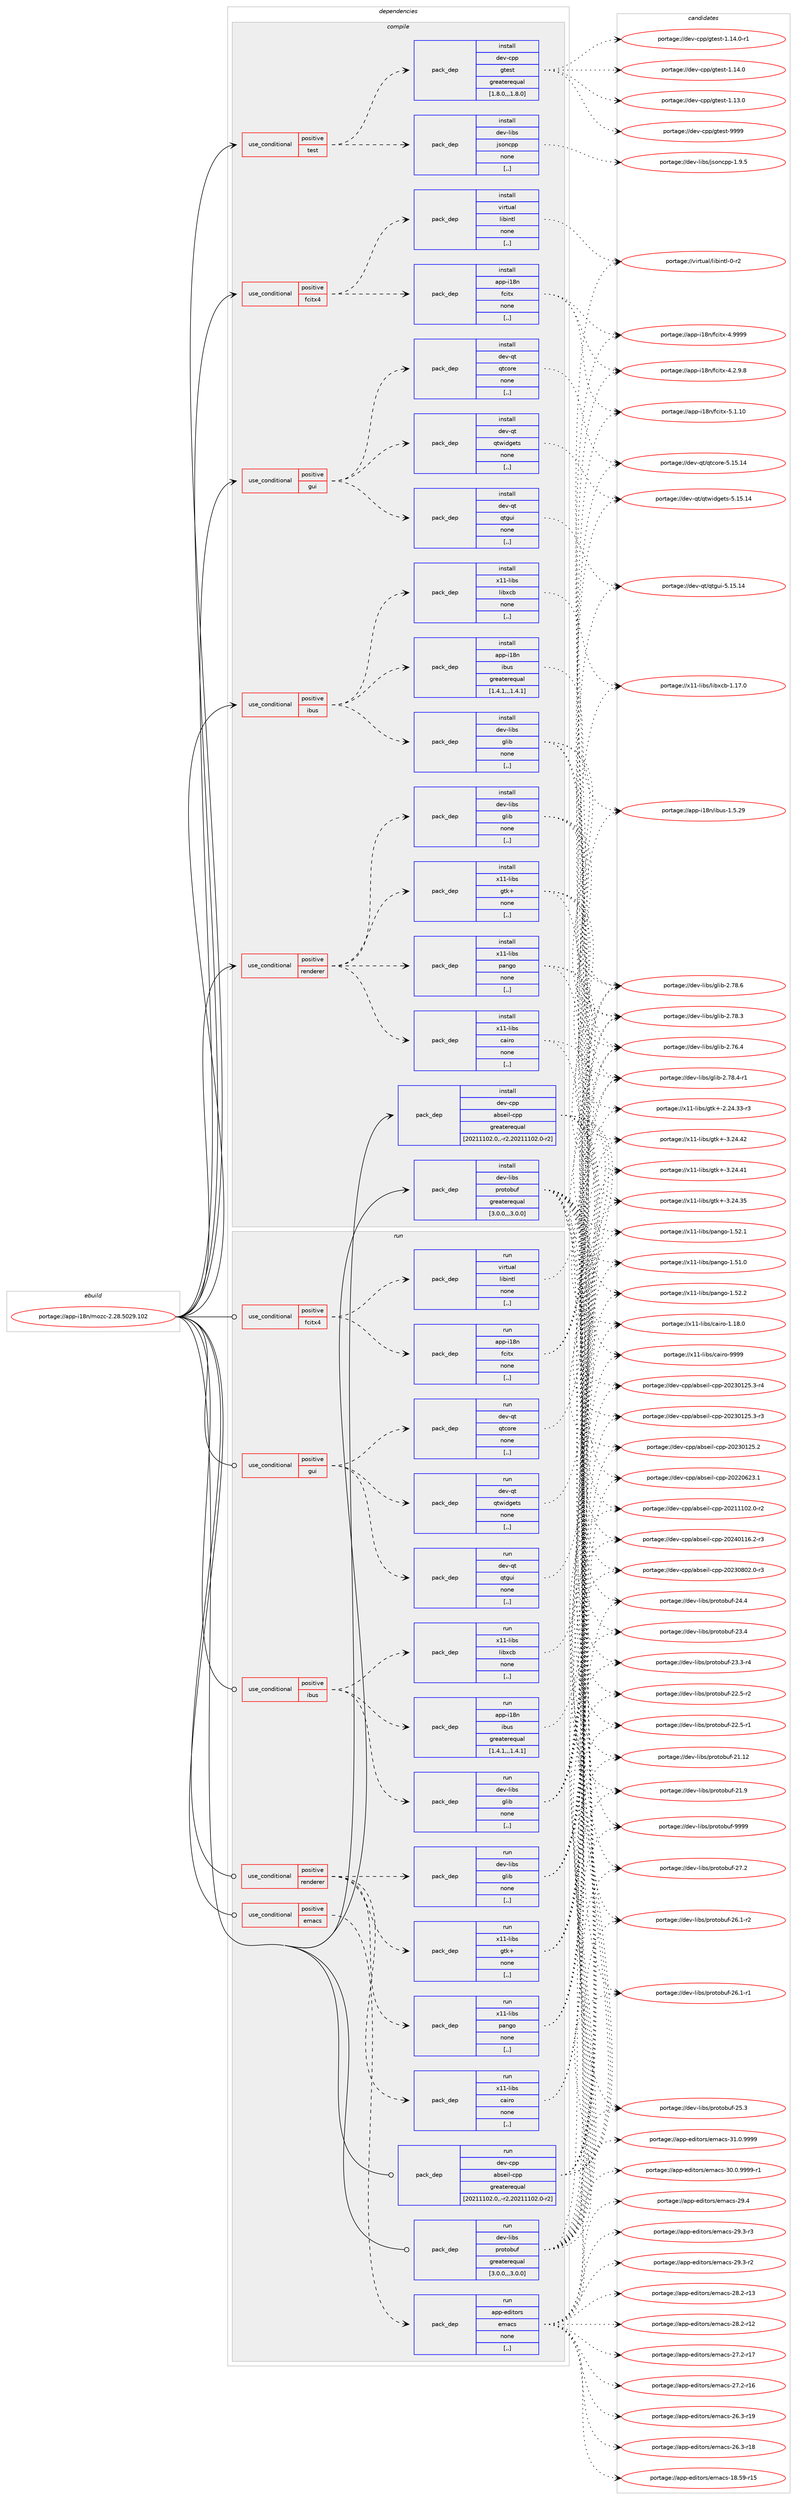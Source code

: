 digraph prolog {

# *************
# Graph options
# *************

newrank=true;
concentrate=true;
compound=true;
graph [rankdir=LR,fontname=Helvetica,fontsize=10,ranksep=1.5];#, ranksep=2.5, nodesep=0.2];
edge  [arrowhead=vee];
node  [fontname=Helvetica,fontsize=10];

# **********
# The ebuild
# **********

subgraph cluster_leftcol {
color=gray;
label=<<i>ebuild</i>>;
id [label="portage://app-i18n/mozc-2.28.5029.102", color=red, width=4, href="../app-i18n/mozc-2.28.5029.102.svg"];
}

# ****************
# The dependencies
# ****************

subgraph cluster_midcol {
color=gray;
label=<<i>dependencies</i>>;
subgraph cluster_compile {
fillcolor="#eeeeee";
style=filled;
label=<<i>compile</i>>;
subgraph cond11230 {
dependency38472 [label=<<TABLE BORDER="0" CELLBORDER="1" CELLSPACING="0" CELLPADDING="4"><TR><TD ROWSPAN="3" CELLPADDING="10">use_conditional</TD></TR><TR><TD>positive</TD></TR><TR><TD>fcitx4</TD></TR></TABLE>>, shape=none, color=red];
subgraph pack26870 {
dependency38473 [label=<<TABLE BORDER="0" CELLBORDER="1" CELLSPACING="0" CELLPADDING="4" WIDTH="220"><TR><TD ROWSPAN="6" CELLPADDING="30">pack_dep</TD></TR><TR><TD WIDTH="110">install</TD></TR><TR><TD>app-i18n</TD></TR><TR><TD>fcitx</TD></TR><TR><TD>none</TD></TR><TR><TD>[,,]</TD></TR></TABLE>>, shape=none, color=blue];
}
dependency38472:e -> dependency38473:w [weight=20,style="dashed",arrowhead="vee"];
subgraph pack26871 {
dependency38474 [label=<<TABLE BORDER="0" CELLBORDER="1" CELLSPACING="0" CELLPADDING="4" WIDTH="220"><TR><TD ROWSPAN="6" CELLPADDING="30">pack_dep</TD></TR><TR><TD WIDTH="110">install</TD></TR><TR><TD>virtual</TD></TR><TR><TD>libintl</TD></TR><TR><TD>none</TD></TR><TR><TD>[,,]</TD></TR></TABLE>>, shape=none, color=blue];
}
dependency38472:e -> dependency38474:w [weight=20,style="dashed",arrowhead="vee"];
}
id:e -> dependency38472:w [weight=20,style="solid",arrowhead="vee"];
subgraph cond11231 {
dependency38475 [label=<<TABLE BORDER="0" CELLBORDER="1" CELLSPACING="0" CELLPADDING="4"><TR><TD ROWSPAN="3" CELLPADDING="10">use_conditional</TD></TR><TR><TD>positive</TD></TR><TR><TD>gui</TD></TR></TABLE>>, shape=none, color=red];
subgraph pack26872 {
dependency38476 [label=<<TABLE BORDER="0" CELLBORDER="1" CELLSPACING="0" CELLPADDING="4" WIDTH="220"><TR><TD ROWSPAN="6" CELLPADDING="30">pack_dep</TD></TR><TR><TD WIDTH="110">install</TD></TR><TR><TD>dev-qt</TD></TR><TR><TD>qtcore</TD></TR><TR><TD>none</TD></TR><TR><TD>[,,]</TD></TR></TABLE>>, shape=none, color=blue];
}
dependency38475:e -> dependency38476:w [weight=20,style="dashed",arrowhead="vee"];
subgraph pack26873 {
dependency38477 [label=<<TABLE BORDER="0" CELLBORDER="1" CELLSPACING="0" CELLPADDING="4" WIDTH="220"><TR><TD ROWSPAN="6" CELLPADDING="30">pack_dep</TD></TR><TR><TD WIDTH="110">install</TD></TR><TR><TD>dev-qt</TD></TR><TR><TD>qtgui</TD></TR><TR><TD>none</TD></TR><TR><TD>[,,]</TD></TR></TABLE>>, shape=none, color=blue];
}
dependency38475:e -> dependency38477:w [weight=20,style="dashed",arrowhead="vee"];
subgraph pack26874 {
dependency38478 [label=<<TABLE BORDER="0" CELLBORDER="1" CELLSPACING="0" CELLPADDING="4" WIDTH="220"><TR><TD ROWSPAN="6" CELLPADDING="30">pack_dep</TD></TR><TR><TD WIDTH="110">install</TD></TR><TR><TD>dev-qt</TD></TR><TR><TD>qtwidgets</TD></TR><TR><TD>none</TD></TR><TR><TD>[,,]</TD></TR></TABLE>>, shape=none, color=blue];
}
dependency38475:e -> dependency38478:w [weight=20,style="dashed",arrowhead="vee"];
}
id:e -> dependency38475:w [weight=20,style="solid",arrowhead="vee"];
subgraph cond11232 {
dependency38479 [label=<<TABLE BORDER="0" CELLBORDER="1" CELLSPACING="0" CELLPADDING="4"><TR><TD ROWSPAN="3" CELLPADDING="10">use_conditional</TD></TR><TR><TD>positive</TD></TR><TR><TD>ibus</TD></TR></TABLE>>, shape=none, color=red];
subgraph pack26875 {
dependency38480 [label=<<TABLE BORDER="0" CELLBORDER="1" CELLSPACING="0" CELLPADDING="4" WIDTH="220"><TR><TD ROWSPAN="6" CELLPADDING="30">pack_dep</TD></TR><TR><TD WIDTH="110">install</TD></TR><TR><TD>app-i18n</TD></TR><TR><TD>ibus</TD></TR><TR><TD>greaterequal</TD></TR><TR><TD>[1.4.1,,,1.4.1]</TD></TR></TABLE>>, shape=none, color=blue];
}
dependency38479:e -> dependency38480:w [weight=20,style="dashed",arrowhead="vee"];
subgraph pack26876 {
dependency38481 [label=<<TABLE BORDER="0" CELLBORDER="1" CELLSPACING="0" CELLPADDING="4" WIDTH="220"><TR><TD ROWSPAN="6" CELLPADDING="30">pack_dep</TD></TR><TR><TD WIDTH="110">install</TD></TR><TR><TD>dev-libs</TD></TR><TR><TD>glib</TD></TR><TR><TD>none</TD></TR><TR><TD>[,,]</TD></TR></TABLE>>, shape=none, color=blue];
}
dependency38479:e -> dependency38481:w [weight=20,style="dashed",arrowhead="vee"];
subgraph pack26877 {
dependency38482 [label=<<TABLE BORDER="0" CELLBORDER="1" CELLSPACING="0" CELLPADDING="4" WIDTH="220"><TR><TD ROWSPAN="6" CELLPADDING="30">pack_dep</TD></TR><TR><TD WIDTH="110">install</TD></TR><TR><TD>x11-libs</TD></TR><TR><TD>libxcb</TD></TR><TR><TD>none</TD></TR><TR><TD>[,,]</TD></TR></TABLE>>, shape=none, color=blue];
}
dependency38479:e -> dependency38482:w [weight=20,style="dashed",arrowhead="vee"];
}
id:e -> dependency38479:w [weight=20,style="solid",arrowhead="vee"];
subgraph cond11233 {
dependency38483 [label=<<TABLE BORDER="0" CELLBORDER="1" CELLSPACING="0" CELLPADDING="4"><TR><TD ROWSPAN="3" CELLPADDING="10">use_conditional</TD></TR><TR><TD>positive</TD></TR><TR><TD>renderer</TD></TR></TABLE>>, shape=none, color=red];
subgraph pack26878 {
dependency38484 [label=<<TABLE BORDER="0" CELLBORDER="1" CELLSPACING="0" CELLPADDING="4" WIDTH="220"><TR><TD ROWSPAN="6" CELLPADDING="30">pack_dep</TD></TR><TR><TD WIDTH="110">install</TD></TR><TR><TD>dev-libs</TD></TR><TR><TD>glib</TD></TR><TR><TD>none</TD></TR><TR><TD>[,,]</TD></TR></TABLE>>, shape=none, color=blue];
}
dependency38483:e -> dependency38484:w [weight=20,style="dashed",arrowhead="vee"];
subgraph pack26879 {
dependency38485 [label=<<TABLE BORDER="0" CELLBORDER="1" CELLSPACING="0" CELLPADDING="4" WIDTH="220"><TR><TD ROWSPAN="6" CELLPADDING="30">pack_dep</TD></TR><TR><TD WIDTH="110">install</TD></TR><TR><TD>x11-libs</TD></TR><TR><TD>cairo</TD></TR><TR><TD>none</TD></TR><TR><TD>[,,]</TD></TR></TABLE>>, shape=none, color=blue];
}
dependency38483:e -> dependency38485:w [weight=20,style="dashed",arrowhead="vee"];
subgraph pack26880 {
dependency38486 [label=<<TABLE BORDER="0" CELLBORDER="1" CELLSPACING="0" CELLPADDING="4" WIDTH="220"><TR><TD ROWSPAN="6" CELLPADDING="30">pack_dep</TD></TR><TR><TD WIDTH="110">install</TD></TR><TR><TD>x11-libs</TD></TR><TR><TD>gtk+</TD></TR><TR><TD>none</TD></TR><TR><TD>[,,]</TD></TR></TABLE>>, shape=none, color=blue];
}
dependency38483:e -> dependency38486:w [weight=20,style="dashed",arrowhead="vee"];
subgraph pack26881 {
dependency38487 [label=<<TABLE BORDER="0" CELLBORDER="1" CELLSPACING="0" CELLPADDING="4" WIDTH="220"><TR><TD ROWSPAN="6" CELLPADDING="30">pack_dep</TD></TR><TR><TD WIDTH="110">install</TD></TR><TR><TD>x11-libs</TD></TR><TR><TD>pango</TD></TR><TR><TD>none</TD></TR><TR><TD>[,,]</TD></TR></TABLE>>, shape=none, color=blue];
}
dependency38483:e -> dependency38487:w [weight=20,style="dashed",arrowhead="vee"];
}
id:e -> dependency38483:w [weight=20,style="solid",arrowhead="vee"];
subgraph cond11234 {
dependency38488 [label=<<TABLE BORDER="0" CELLBORDER="1" CELLSPACING="0" CELLPADDING="4"><TR><TD ROWSPAN="3" CELLPADDING="10">use_conditional</TD></TR><TR><TD>positive</TD></TR><TR><TD>test</TD></TR></TABLE>>, shape=none, color=red];
subgraph pack26882 {
dependency38489 [label=<<TABLE BORDER="0" CELLBORDER="1" CELLSPACING="0" CELLPADDING="4" WIDTH="220"><TR><TD ROWSPAN="6" CELLPADDING="30">pack_dep</TD></TR><TR><TD WIDTH="110">install</TD></TR><TR><TD>dev-cpp</TD></TR><TR><TD>gtest</TD></TR><TR><TD>greaterequal</TD></TR><TR><TD>[1.8.0,,,1.8.0]</TD></TR></TABLE>>, shape=none, color=blue];
}
dependency38488:e -> dependency38489:w [weight=20,style="dashed",arrowhead="vee"];
subgraph pack26883 {
dependency38490 [label=<<TABLE BORDER="0" CELLBORDER="1" CELLSPACING="0" CELLPADDING="4" WIDTH="220"><TR><TD ROWSPAN="6" CELLPADDING="30">pack_dep</TD></TR><TR><TD WIDTH="110">install</TD></TR><TR><TD>dev-libs</TD></TR><TR><TD>jsoncpp</TD></TR><TR><TD>none</TD></TR><TR><TD>[,,]</TD></TR></TABLE>>, shape=none, color=blue];
}
dependency38488:e -> dependency38490:w [weight=20,style="dashed",arrowhead="vee"];
}
id:e -> dependency38488:w [weight=20,style="solid",arrowhead="vee"];
subgraph pack26884 {
dependency38491 [label=<<TABLE BORDER="0" CELLBORDER="1" CELLSPACING="0" CELLPADDING="4" WIDTH="220"><TR><TD ROWSPAN="6" CELLPADDING="30">pack_dep</TD></TR><TR><TD WIDTH="110">install</TD></TR><TR><TD>dev-cpp</TD></TR><TR><TD>abseil-cpp</TD></TR><TR><TD>greaterequal</TD></TR><TR><TD>[20211102.0,,-r2,20211102.0-r2]</TD></TR></TABLE>>, shape=none, color=blue];
}
id:e -> dependency38491:w [weight=20,style="solid",arrowhead="vee"];
subgraph pack26885 {
dependency38492 [label=<<TABLE BORDER="0" CELLBORDER="1" CELLSPACING="0" CELLPADDING="4" WIDTH="220"><TR><TD ROWSPAN="6" CELLPADDING="30">pack_dep</TD></TR><TR><TD WIDTH="110">install</TD></TR><TR><TD>dev-libs</TD></TR><TR><TD>protobuf</TD></TR><TR><TD>greaterequal</TD></TR><TR><TD>[3.0.0,,,3.0.0]</TD></TR></TABLE>>, shape=none, color=blue];
}
id:e -> dependency38492:w [weight=20,style="solid",arrowhead="vee"];
}
subgraph cluster_compileandrun {
fillcolor="#eeeeee";
style=filled;
label=<<i>compile and run</i>>;
}
subgraph cluster_run {
fillcolor="#eeeeee";
style=filled;
label=<<i>run</i>>;
subgraph cond11235 {
dependency38493 [label=<<TABLE BORDER="0" CELLBORDER="1" CELLSPACING="0" CELLPADDING="4"><TR><TD ROWSPAN="3" CELLPADDING="10">use_conditional</TD></TR><TR><TD>positive</TD></TR><TR><TD>emacs</TD></TR></TABLE>>, shape=none, color=red];
subgraph pack26886 {
dependency38494 [label=<<TABLE BORDER="0" CELLBORDER="1" CELLSPACING="0" CELLPADDING="4" WIDTH="220"><TR><TD ROWSPAN="6" CELLPADDING="30">pack_dep</TD></TR><TR><TD WIDTH="110">run</TD></TR><TR><TD>app-editors</TD></TR><TR><TD>emacs</TD></TR><TR><TD>none</TD></TR><TR><TD>[,,]</TD></TR></TABLE>>, shape=none, color=blue];
}
dependency38493:e -> dependency38494:w [weight=20,style="dashed",arrowhead="vee"];
}
id:e -> dependency38493:w [weight=20,style="solid",arrowhead="odot"];
subgraph cond11236 {
dependency38495 [label=<<TABLE BORDER="0" CELLBORDER="1" CELLSPACING="0" CELLPADDING="4"><TR><TD ROWSPAN="3" CELLPADDING="10">use_conditional</TD></TR><TR><TD>positive</TD></TR><TR><TD>fcitx4</TD></TR></TABLE>>, shape=none, color=red];
subgraph pack26887 {
dependency38496 [label=<<TABLE BORDER="0" CELLBORDER="1" CELLSPACING="0" CELLPADDING="4" WIDTH="220"><TR><TD ROWSPAN="6" CELLPADDING="30">pack_dep</TD></TR><TR><TD WIDTH="110">run</TD></TR><TR><TD>app-i18n</TD></TR><TR><TD>fcitx</TD></TR><TR><TD>none</TD></TR><TR><TD>[,,]</TD></TR></TABLE>>, shape=none, color=blue];
}
dependency38495:e -> dependency38496:w [weight=20,style="dashed",arrowhead="vee"];
subgraph pack26888 {
dependency38497 [label=<<TABLE BORDER="0" CELLBORDER="1" CELLSPACING="0" CELLPADDING="4" WIDTH="220"><TR><TD ROWSPAN="6" CELLPADDING="30">pack_dep</TD></TR><TR><TD WIDTH="110">run</TD></TR><TR><TD>virtual</TD></TR><TR><TD>libintl</TD></TR><TR><TD>none</TD></TR><TR><TD>[,,]</TD></TR></TABLE>>, shape=none, color=blue];
}
dependency38495:e -> dependency38497:w [weight=20,style="dashed",arrowhead="vee"];
}
id:e -> dependency38495:w [weight=20,style="solid",arrowhead="odot"];
subgraph cond11237 {
dependency38498 [label=<<TABLE BORDER="0" CELLBORDER="1" CELLSPACING="0" CELLPADDING="4"><TR><TD ROWSPAN="3" CELLPADDING="10">use_conditional</TD></TR><TR><TD>positive</TD></TR><TR><TD>gui</TD></TR></TABLE>>, shape=none, color=red];
subgraph pack26889 {
dependency38499 [label=<<TABLE BORDER="0" CELLBORDER="1" CELLSPACING="0" CELLPADDING="4" WIDTH="220"><TR><TD ROWSPAN="6" CELLPADDING="30">pack_dep</TD></TR><TR><TD WIDTH="110">run</TD></TR><TR><TD>dev-qt</TD></TR><TR><TD>qtcore</TD></TR><TR><TD>none</TD></TR><TR><TD>[,,]</TD></TR></TABLE>>, shape=none, color=blue];
}
dependency38498:e -> dependency38499:w [weight=20,style="dashed",arrowhead="vee"];
subgraph pack26890 {
dependency38500 [label=<<TABLE BORDER="0" CELLBORDER="1" CELLSPACING="0" CELLPADDING="4" WIDTH="220"><TR><TD ROWSPAN="6" CELLPADDING="30">pack_dep</TD></TR><TR><TD WIDTH="110">run</TD></TR><TR><TD>dev-qt</TD></TR><TR><TD>qtgui</TD></TR><TR><TD>none</TD></TR><TR><TD>[,,]</TD></TR></TABLE>>, shape=none, color=blue];
}
dependency38498:e -> dependency38500:w [weight=20,style="dashed",arrowhead="vee"];
subgraph pack26891 {
dependency38501 [label=<<TABLE BORDER="0" CELLBORDER="1" CELLSPACING="0" CELLPADDING="4" WIDTH="220"><TR><TD ROWSPAN="6" CELLPADDING="30">pack_dep</TD></TR><TR><TD WIDTH="110">run</TD></TR><TR><TD>dev-qt</TD></TR><TR><TD>qtwidgets</TD></TR><TR><TD>none</TD></TR><TR><TD>[,,]</TD></TR></TABLE>>, shape=none, color=blue];
}
dependency38498:e -> dependency38501:w [weight=20,style="dashed",arrowhead="vee"];
}
id:e -> dependency38498:w [weight=20,style="solid",arrowhead="odot"];
subgraph cond11238 {
dependency38502 [label=<<TABLE BORDER="0" CELLBORDER="1" CELLSPACING="0" CELLPADDING="4"><TR><TD ROWSPAN="3" CELLPADDING="10">use_conditional</TD></TR><TR><TD>positive</TD></TR><TR><TD>ibus</TD></TR></TABLE>>, shape=none, color=red];
subgraph pack26892 {
dependency38503 [label=<<TABLE BORDER="0" CELLBORDER="1" CELLSPACING="0" CELLPADDING="4" WIDTH="220"><TR><TD ROWSPAN="6" CELLPADDING="30">pack_dep</TD></TR><TR><TD WIDTH="110">run</TD></TR><TR><TD>app-i18n</TD></TR><TR><TD>ibus</TD></TR><TR><TD>greaterequal</TD></TR><TR><TD>[1.4.1,,,1.4.1]</TD></TR></TABLE>>, shape=none, color=blue];
}
dependency38502:e -> dependency38503:w [weight=20,style="dashed",arrowhead="vee"];
subgraph pack26893 {
dependency38504 [label=<<TABLE BORDER="0" CELLBORDER="1" CELLSPACING="0" CELLPADDING="4" WIDTH="220"><TR><TD ROWSPAN="6" CELLPADDING="30">pack_dep</TD></TR><TR><TD WIDTH="110">run</TD></TR><TR><TD>dev-libs</TD></TR><TR><TD>glib</TD></TR><TR><TD>none</TD></TR><TR><TD>[,,]</TD></TR></TABLE>>, shape=none, color=blue];
}
dependency38502:e -> dependency38504:w [weight=20,style="dashed",arrowhead="vee"];
subgraph pack26894 {
dependency38505 [label=<<TABLE BORDER="0" CELLBORDER="1" CELLSPACING="0" CELLPADDING="4" WIDTH="220"><TR><TD ROWSPAN="6" CELLPADDING="30">pack_dep</TD></TR><TR><TD WIDTH="110">run</TD></TR><TR><TD>x11-libs</TD></TR><TR><TD>libxcb</TD></TR><TR><TD>none</TD></TR><TR><TD>[,,]</TD></TR></TABLE>>, shape=none, color=blue];
}
dependency38502:e -> dependency38505:w [weight=20,style="dashed",arrowhead="vee"];
}
id:e -> dependency38502:w [weight=20,style="solid",arrowhead="odot"];
subgraph cond11239 {
dependency38506 [label=<<TABLE BORDER="0" CELLBORDER="1" CELLSPACING="0" CELLPADDING="4"><TR><TD ROWSPAN="3" CELLPADDING="10">use_conditional</TD></TR><TR><TD>positive</TD></TR><TR><TD>renderer</TD></TR></TABLE>>, shape=none, color=red];
subgraph pack26895 {
dependency38507 [label=<<TABLE BORDER="0" CELLBORDER="1" CELLSPACING="0" CELLPADDING="4" WIDTH="220"><TR><TD ROWSPAN="6" CELLPADDING="30">pack_dep</TD></TR><TR><TD WIDTH="110">run</TD></TR><TR><TD>dev-libs</TD></TR><TR><TD>glib</TD></TR><TR><TD>none</TD></TR><TR><TD>[,,]</TD></TR></TABLE>>, shape=none, color=blue];
}
dependency38506:e -> dependency38507:w [weight=20,style="dashed",arrowhead="vee"];
subgraph pack26896 {
dependency38508 [label=<<TABLE BORDER="0" CELLBORDER="1" CELLSPACING="0" CELLPADDING="4" WIDTH="220"><TR><TD ROWSPAN="6" CELLPADDING="30">pack_dep</TD></TR><TR><TD WIDTH="110">run</TD></TR><TR><TD>x11-libs</TD></TR><TR><TD>cairo</TD></TR><TR><TD>none</TD></TR><TR><TD>[,,]</TD></TR></TABLE>>, shape=none, color=blue];
}
dependency38506:e -> dependency38508:w [weight=20,style="dashed",arrowhead="vee"];
subgraph pack26897 {
dependency38509 [label=<<TABLE BORDER="0" CELLBORDER="1" CELLSPACING="0" CELLPADDING="4" WIDTH="220"><TR><TD ROWSPAN="6" CELLPADDING="30">pack_dep</TD></TR><TR><TD WIDTH="110">run</TD></TR><TR><TD>x11-libs</TD></TR><TR><TD>gtk+</TD></TR><TR><TD>none</TD></TR><TR><TD>[,,]</TD></TR></TABLE>>, shape=none, color=blue];
}
dependency38506:e -> dependency38509:w [weight=20,style="dashed",arrowhead="vee"];
subgraph pack26898 {
dependency38510 [label=<<TABLE BORDER="0" CELLBORDER="1" CELLSPACING="0" CELLPADDING="4" WIDTH="220"><TR><TD ROWSPAN="6" CELLPADDING="30">pack_dep</TD></TR><TR><TD WIDTH="110">run</TD></TR><TR><TD>x11-libs</TD></TR><TR><TD>pango</TD></TR><TR><TD>none</TD></TR><TR><TD>[,,]</TD></TR></TABLE>>, shape=none, color=blue];
}
dependency38506:e -> dependency38510:w [weight=20,style="dashed",arrowhead="vee"];
}
id:e -> dependency38506:w [weight=20,style="solid",arrowhead="odot"];
subgraph pack26899 {
dependency38511 [label=<<TABLE BORDER="0" CELLBORDER="1" CELLSPACING="0" CELLPADDING="4" WIDTH="220"><TR><TD ROWSPAN="6" CELLPADDING="30">pack_dep</TD></TR><TR><TD WIDTH="110">run</TD></TR><TR><TD>dev-cpp</TD></TR><TR><TD>abseil-cpp</TD></TR><TR><TD>greaterequal</TD></TR><TR><TD>[20211102.0,,-r2,20211102.0-r2]</TD></TR></TABLE>>, shape=none, color=blue];
}
id:e -> dependency38511:w [weight=20,style="solid",arrowhead="odot"];
subgraph pack26900 {
dependency38512 [label=<<TABLE BORDER="0" CELLBORDER="1" CELLSPACING="0" CELLPADDING="4" WIDTH="220"><TR><TD ROWSPAN="6" CELLPADDING="30">pack_dep</TD></TR><TR><TD WIDTH="110">run</TD></TR><TR><TD>dev-libs</TD></TR><TR><TD>protobuf</TD></TR><TR><TD>greaterequal</TD></TR><TR><TD>[3.0.0,,,3.0.0]</TD></TR></TABLE>>, shape=none, color=blue];
}
id:e -> dependency38512:w [weight=20,style="solid",arrowhead="odot"];
}
}

# **************
# The candidates
# **************

subgraph cluster_choices {
rank=same;
color=gray;
label=<<i>candidates</i>>;

subgraph choice26870 {
color=black;
nodesep=1;
choice97112112451054956110471029910511612045534649464948 [label="portage://app-i18n/fcitx-5.1.10", color=red, width=4,href="../app-i18n/fcitx-5.1.10.svg"];
choice97112112451054956110471029910511612045524657575757 [label="portage://app-i18n/fcitx-4.9999", color=red, width=4,href="../app-i18n/fcitx-4.9999.svg"];
choice9711211245105495611047102991051161204552465046574656 [label="portage://app-i18n/fcitx-4.2.9.8", color=red, width=4,href="../app-i18n/fcitx-4.2.9.8.svg"];
dependency38473:e -> choice97112112451054956110471029910511612045534649464948:w [style=dotted,weight="100"];
dependency38473:e -> choice97112112451054956110471029910511612045524657575757:w [style=dotted,weight="100"];
dependency38473:e -> choice9711211245105495611047102991051161204552465046574656:w [style=dotted,weight="100"];
}
subgraph choice26871 {
color=black;
nodesep=1;
choice11810511411611797108471081059810511011610845484511450 [label="portage://virtual/libintl-0-r2", color=red, width=4,href="../virtual/libintl-0-r2.svg"];
dependency38474:e -> choice11810511411611797108471081059810511011610845484511450:w [style=dotted,weight="100"];
}
subgraph choice26872 {
color=black;
nodesep=1;
choice1001011184511311647113116991111141014553464953464952 [label="portage://dev-qt/qtcore-5.15.14", color=red, width=4,href="../dev-qt/qtcore-5.15.14.svg"];
dependency38476:e -> choice1001011184511311647113116991111141014553464953464952:w [style=dotted,weight="100"];
}
subgraph choice26873 {
color=black;
nodesep=1;
choice10010111845113116471131161031171054553464953464952 [label="portage://dev-qt/qtgui-5.15.14", color=red, width=4,href="../dev-qt/qtgui-5.15.14.svg"];
dependency38477:e -> choice10010111845113116471131161031171054553464953464952:w [style=dotted,weight="100"];
}
subgraph choice26874 {
color=black;
nodesep=1;
choice10010111845113116471131161191051001031011161154553464953464952 [label="portage://dev-qt/qtwidgets-5.15.14", color=red, width=4,href="../dev-qt/qtwidgets-5.15.14.svg"];
dependency38478:e -> choice10010111845113116471131161191051001031011161154553464953464952:w [style=dotted,weight="100"];
}
subgraph choice26875 {
color=black;
nodesep=1;
choice97112112451054956110471059811711545494653465057 [label="portage://app-i18n/ibus-1.5.29", color=red, width=4,href="../app-i18n/ibus-1.5.29.svg"];
dependency38480:e -> choice97112112451054956110471059811711545494653465057:w [style=dotted,weight="100"];
}
subgraph choice26876 {
color=black;
nodesep=1;
choice1001011184510810598115471031081059845504655564654 [label="portage://dev-libs/glib-2.78.6", color=red, width=4,href="../dev-libs/glib-2.78.6.svg"];
choice10010111845108105981154710310810598455046555646524511449 [label="portage://dev-libs/glib-2.78.4-r1", color=red, width=4,href="../dev-libs/glib-2.78.4-r1.svg"];
choice1001011184510810598115471031081059845504655564651 [label="portage://dev-libs/glib-2.78.3", color=red, width=4,href="../dev-libs/glib-2.78.3.svg"];
choice1001011184510810598115471031081059845504655544652 [label="portage://dev-libs/glib-2.76.4", color=red, width=4,href="../dev-libs/glib-2.76.4.svg"];
dependency38481:e -> choice1001011184510810598115471031081059845504655564654:w [style=dotted,weight="100"];
dependency38481:e -> choice10010111845108105981154710310810598455046555646524511449:w [style=dotted,weight="100"];
dependency38481:e -> choice1001011184510810598115471031081059845504655564651:w [style=dotted,weight="100"];
dependency38481:e -> choice1001011184510810598115471031081059845504655544652:w [style=dotted,weight="100"];
}
subgraph choice26877 {
color=black;
nodesep=1;
choice120494945108105981154710810598120999845494649554648 [label="portage://x11-libs/libxcb-1.17.0", color=red, width=4,href="../x11-libs/libxcb-1.17.0.svg"];
dependency38482:e -> choice120494945108105981154710810598120999845494649554648:w [style=dotted,weight="100"];
}
subgraph choice26878 {
color=black;
nodesep=1;
choice1001011184510810598115471031081059845504655564654 [label="portage://dev-libs/glib-2.78.6", color=red, width=4,href="../dev-libs/glib-2.78.6.svg"];
choice10010111845108105981154710310810598455046555646524511449 [label="portage://dev-libs/glib-2.78.4-r1", color=red, width=4,href="../dev-libs/glib-2.78.4-r1.svg"];
choice1001011184510810598115471031081059845504655564651 [label="portage://dev-libs/glib-2.78.3", color=red, width=4,href="../dev-libs/glib-2.78.3.svg"];
choice1001011184510810598115471031081059845504655544652 [label="portage://dev-libs/glib-2.76.4", color=red, width=4,href="../dev-libs/glib-2.76.4.svg"];
dependency38484:e -> choice1001011184510810598115471031081059845504655564654:w [style=dotted,weight="100"];
dependency38484:e -> choice10010111845108105981154710310810598455046555646524511449:w [style=dotted,weight="100"];
dependency38484:e -> choice1001011184510810598115471031081059845504655564651:w [style=dotted,weight="100"];
dependency38484:e -> choice1001011184510810598115471031081059845504655544652:w [style=dotted,weight="100"];
}
subgraph choice26879 {
color=black;
nodesep=1;
choice120494945108105981154799971051141114557575757 [label="portage://x11-libs/cairo-9999", color=red, width=4,href="../x11-libs/cairo-9999.svg"];
choice1204949451081059811547999710511411145494649564648 [label="portage://x11-libs/cairo-1.18.0", color=red, width=4,href="../x11-libs/cairo-1.18.0.svg"];
dependency38485:e -> choice120494945108105981154799971051141114557575757:w [style=dotted,weight="100"];
dependency38485:e -> choice1204949451081059811547999710511411145494649564648:w [style=dotted,weight="100"];
}
subgraph choice26880 {
color=black;
nodesep=1;
choice1204949451081059811547103116107434551465052465250 [label="portage://x11-libs/gtk+-3.24.42", color=red, width=4,href="../x11-libs/gtk+-3.24.42.svg"];
choice1204949451081059811547103116107434551465052465249 [label="portage://x11-libs/gtk+-3.24.41", color=red, width=4,href="../x11-libs/gtk+-3.24.41.svg"];
choice1204949451081059811547103116107434551465052465153 [label="portage://x11-libs/gtk+-3.24.35", color=red, width=4,href="../x11-libs/gtk+-3.24.35.svg"];
choice12049494510810598115471031161074345504650524651514511451 [label="portage://x11-libs/gtk+-2.24.33-r3", color=red, width=4,href="../x11-libs/gtk+-2.24.33-r3.svg"];
dependency38486:e -> choice1204949451081059811547103116107434551465052465250:w [style=dotted,weight="100"];
dependency38486:e -> choice1204949451081059811547103116107434551465052465249:w [style=dotted,weight="100"];
dependency38486:e -> choice1204949451081059811547103116107434551465052465153:w [style=dotted,weight="100"];
dependency38486:e -> choice12049494510810598115471031161074345504650524651514511451:w [style=dotted,weight="100"];
}
subgraph choice26881 {
color=black;
nodesep=1;
choice12049494510810598115471129711010311145494653504650 [label="portage://x11-libs/pango-1.52.2", color=red, width=4,href="../x11-libs/pango-1.52.2.svg"];
choice12049494510810598115471129711010311145494653504649 [label="portage://x11-libs/pango-1.52.1", color=red, width=4,href="../x11-libs/pango-1.52.1.svg"];
choice12049494510810598115471129711010311145494653494648 [label="portage://x11-libs/pango-1.51.0", color=red, width=4,href="../x11-libs/pango-1.51.0.svg"];
dependency38487:e -> choice12049494510810598115471129711010311145494653504650:w [style=dotted,weight="100"];
dependency38487:e -> choice12049494510810598115471129711010311145494653504649:w [style=dotted,weight="100"];
dependency38487:e -> choice12049494510810598115471129711010311145494653494648:w [style=dotted,weight="100"];
}
subgraph choice26882 {
color=black;
nodesep=1;
choice1001011184599112112471031161011151164557575757 [label="portage://dev-cpp/gtest-9999", color=red, width=4,href="../dev-cpp/gtest-9999.svg"];
choice100101118459911211247103116101115116454946495246484511449 [label="portage://dev-cpp/gtest-1.14.0-r1", color=red, width=4,href="../dev-cpp/gtest-1.14.0-r1.svg"];
choice10010111845991121124710311610111511645494649524648 [label="portage://dev-cpp/gtest-1.14.0", color=red, width=4,href="../dev-cpp/gtest-1.14.0.svg"];
choice10010111845991121124710311610111511645494649514648 [label="portage://dev-cpp/gtest-1.13.0", color=red, width=4,href="../dev-cpp/gtest-1.13.0.svg"];
dependency38489:e -> choice1001011184599112112471031161011151164557575757:w [style=dotted,weight="100"];
dependency38489:e -> choice100101118459911211247103116101115116454946495246484511449:w [style=dotted,weight="100"];
dependency38489:e -> choice10010111845991121124710311610111511645494649524648:w [style=dotted,weight="100"];
dependency38489:e -> choice10010111845991121124710311610111511645494649514648:w [style=dotted,weight="100"];
}
subgraph choice26883 {
color=black;
nodesep=1;
choice10010111845108105981154710611511111099112112454946574653 [label="portage://dev-libs/jsoncpp-1.9.5", color=red, width=4,href="../dev-libs/jsoncpp-1.9.5.svg"];
dependency38490:e -> choice10010111845108105981154710611511111099112112454946574653:w [style=dotted,weight="100"];
}
subgraph choice26884 {
color=black;
nodesep=1;
choice1001011184599112112479798115101105108459911211245504850524849495446504511451 [label="portage://dev-cpp/abseil-cpp-20240116.2-r3", color=red, width=4,href="../dev-cpp/abseil-cpp-20240116.2-r3.svg"];
choice1001011184599112112479798115101105108459911211245504850514856485046484511451 [label="portage://dev-cpp/abseil-cpp-20230802.0-r3", color=red, width=4,href="../dev-cpp/abseil-cpp-20230802.0-r3.svg"];
choice1001011184599112112479798115101105108459911211245504850514849505346514511452 [label="portage://dev-cpp/abseil-cpp-20230125.3-r4", color=red, width=4,href="../dev-cpp/abseil-cpp-20230125.3-r4.svg"];
choice1001011184599112112479798115101105108459911211245504850514849505346514511451 [label="portage://dev-cpp/abseil-cpp-20230125.3-r3", color=red, width=4,href="../dev-cpp/abseil-cpp-20230125.3-r3.svg"];
choice100101118459911211247979811510110510845991121124550485051484950534650 [label="portage://dev-cpp/abseil-cpp-20230125.2", color=red, width=4,href="../dev-cpp/abseil-cpp-20230125.2.svg"];
choice100101118459911211247979811510110510845991121124550485050485450514649 [label="portage://dev-cpp/abseil-cpp-20220623.1", color=red, width=4,href="../dev-cpp/abseil-cpp-20220623.1.svg"];
choice1001011184599112112479798115101105108459911211245504850494949485046484511450 [label="portage://dev-cpp/abseil-cpp-20211102.0-r2", color=red, width=4,href="../dev-cpp/abseil-cpp-20211102.0-r2.svg"];
dependency38491:e -> choice1001011184599112112479798115101105108459911211245504850524849495446504511451:w [style=dotted,weight="100"];
dependency38491:e -> choice1001011184599112112479798115101105108459911211245504850514856485046484511451:w [style=dotted,weight="100"];
dependency38491:e -> choice1001011184599112112479798115101105108459911211245504850514849505346514511452:w [style=dotted,weight="100"];
dependency38491:e -> choice1001011184599112112479798115101105108459911211245504850514849505346514511451:w [style=dotted,weight="100"];
dependency38491:e -> choice100101118459911211247979811510110510845991121124550485051484950534650:w [style=dotted,weight="100"];
dependency38491:e -> choice100101118459911211247979811510110510845991121124550485050485450514649:w [style=dotted,weight="100"];
dependency38491:e -> choice1001011184599112112479798115101105108459911211245504850494949485046484511450:w [style=dotted,weight="100"];
}
subgraph choice26885 {
color=black;
nodesep=1;
choice100101118451081059811547112114111116111981171024557575757 [label="portage://dev-libs/protobuf-9999", color=red, width=4,href="../dev-libs/protobuf-9999.svg"];
choice100101118451081059811547112114111116111981171024550554650 [label="portage://dev-libs/protobuf-27.2", color=red, width=4,href="../dev-libs/protobuf-27.2.svg"];
choice1001011184510810598115471121141111161119811710245505446494511450 [label="portage://dev-libs/protobuf-26.1-r2", color=red, width=4,href="../dev-libs/protobuf-26.1-r2.svg"];
choice1001011184510810598115471121141111161119811710245505446494511449 [label="portage://dev-libs/protobuf-26.1-r1", color=red, width=4,href="../dev-libs/protobuf-26.1-r1.svg"];
choice100101118451081059811547112114111116111981171024550534651 [label="portage://dev-libs/protobuf-25.3", color=red, width=4,href="../dev-libs/protobuf-25.3.svg"];
choice100101118451081059811547112114111116111981171024550524652 [label="portage://dev-libs/protobuf-24.4", color=red, width=4,href="../dev-libs/protobuf-24.4.svg"];
choice100101118451081059811547112114111116111981171024550514652 [label="portage://dev-libs/protobuf-23.4", color=red, width=4,href="../dev-libs/protobuf-23.4.svg"];
choice1001011184510810598115471121141111161119811710245505146514511452 [label="portage://dev-libs/protobuf-23.3-r4", color=red, width=4,href="../dev-libs/protobuf-23.3-r4.svg"];
choice1001011184510810598115471121141111161119811710245505046534511450 [label="portage://dev-libs/protobuf-22.5-r2", color=red, width=4,href="../dev-libs/protobuf-22.5-r2.svg"];
choice1001011184510810598115471121141111161119811710245505046534511449 [label="portage://dev-libs/protobuf-22.5-r1", color=red, width=4,href="../dev-libs/protobuf-22.5-r1.svg"];
choice10010111845108105981154711211411111611198117102455049464950 [label="portage://dev-libs/protobuf-21.12", color=red, width=4,href="../dev-libs/protobuf-21.12.svg"];
choice100101118451081059811547112114111116111981171024550494657 [label="portage://dev-libs/protobuf-21.9", color=red, width=4,href="../dev-libs/protobuf-21.9.svg"];
dependency38492:e -> choice100101118451081059811547112114111116111981171024557575757:w [style=dotted,weight="100"];
dependency38492:e -> choice100101118451081059811547112114111116111981171024550554650:w [style=dotted,weight="100"];
dependency38492:e -> choice1001011184510810598115471121141111161119811710245505446494511450:w [style=dotted,weight="100"];
dependency38492:e -> choice1001011184510810598115471121141111161119811710245505446494511449:w [style=dotted,weight="100"];
dependency38492:e -> choice100101118451081059811547112114111116111981171024550534651:w [style=dotted,weight="100"];
dependency38492:e -> choice100101118451081059811547112114111116111981171024550524652:w [style=dotted,weight="100"];
dependency38492:e -> choice100101118451081059811547112114111116111981171024550514652:w [style=dotted,weight="100"];
dependency38492:e -> choice1001011184510810598115471121141111161119811710245505146514511452:w [style=dotted,weight="100"];
dependency38492:e -> choice1001011184510810598115471121141111161119811710245505046534511450:w [style=dotted,weight="100"];
dependency38492:e -> choice1001011184510810598115471121141111161119811710245505046534511449:w [style=dotted,weight="100"];
dependency38492:e -> choice10010111845108105981154711211411111611198117102455049464950:w [style=dotted,weight="100"];
dependency38492:e -> choice100101118451081059811547112114111116111981171024550494657:w [style=dotted,weight="100"];
}
subgraph choice26886 {
color=black;
nodesep=1;
choice971121124510110010511611111411547101109979911545514946484657575757 [label="portage://app-editors/emacs-31.0.9999", color=red, width=4,href="../app-editors/emacs-31.0.9999.svg"];
choice9711211245101100105116111114115471011099799115455148464846575757574511449 [label="portage://app-editors/emacs-30.0.9999-r1", color=red, width=4,href="../app-editors/emacs-30.0.9999-r1.svg"];
choice97112112451011001051161111141154710110997991154550574652 [label="portage://app-editors/emacs-29.4", color=red, width=4,href="../app-editors/emacs-29.4.svg"];
choice971121124510110010511611111411547101109979911545505746514511451 [label="portage://app-editors/emacs-29.3-r3", color=red, width=4,href="../app-editors/emacs-29.3-r3.svg"];
choice971121124510110010511611111411547101109979911545505746514511450 [label="portage://app-editors/emacs-29.3-r2", color=red, width=4,href="../app-editors/emacs-29.3-r2.svg"];
choice97112112451011001051161111141154710110997991154550564650451144951 [label="portage://app-editors/emacs-28.2-r13", color=red, width=4,href="../app-editors/emacs-28.2-r13.svg"];
choice97112112451011001051161111141154710110997991154550564650451144950 [label="portage://app-editors/emacs-28.2-r12", color=red, width=4,href="../app-editors/emacs-28.2-r12.svg"];
choice97112112451011001051161111141154710110997991154550554650451144955 [label="portage://app-editors/emacs-27.2-r17", color=red, width=4,href="../app-editors/emacs-27.2-r17.svg"];
choice97112112451011001051161111141154710110997991154550554650451144954 [label="portage://app-editors/emacs-27.2-r16", color=red, width=4,href="../app-editors/emacs-27.2-r16.svg"];
choice97112112451011001051161111141154710110997991154550544651451144957 [label="portage://app-editors/emacs-26.3-r19", color=red, width=4,href="../app-editors/emacs-26.3-r19.svg"];
choice97112112451011001051161111141154710110997991154550544651451144956 [label="portage://app-editors/emacs-26.3-r18", color=red, width=4,href="../app-editors/emacs-26.3-r18.svg"];
choice9711211245101100105116111114115471011099799115454956465357451144953 [label="portage://app-editors/emacs-18.59-r15", color=red, width=4,href="../app-editors/emacs-18.59-r15.svg"];
dependency38494:e -> choice971121124510110010511611111411547101109979911545514946484657575757:w [style=dotted,weight="100"];
dependency38494:e -> choice9711211245101100105116111114115471011099799115455148464846575757574511449:w [style=dotted,weight="100"];
dependency38494:e -> choice97112112451011001051161111141154710110997991154550574652:w [style=dotted,weight="100"];
dependency38494:e -> choice971121124510110010511611111411547101109979911545505746514511451:w [style=dotted,weight="100"];
dependency38494:e -> choice971121124510110010511611111411547101109979911545505746514511450:w [style=dotted,weight="100"];
dependency38494:e -> choice97112112451011001051161111141154710110997991154550564650451144951:w [style=dotted,weight="100"];
dependency38494:e -> choice97112112451011001051161111141154710110997991154550564650451144950:w [style=dotted,weight="100"];
dependency38494:e -> choice97112112451011001051161111141154710110997991154550554650451144955:w [style=dotted,weight="100"];
dependency38494:e -> choice97112112451011001051161111141154710110997991154550554650451144954:w [style=dotted,weight="100"];
dependency38494:e -> choice97112112451011001051161111141154710110997991154550544651451144957:w [style=dotted,weight="100"];
dependency38494:e -> choice97112112451011001051161111141154710110997991154550544651451144956:w [style=dotted,weight="100"];
dependency38494:e -> choice9711211245101100105116111114115471011099799115454956465357451144953:w [style=dotted,weight="100"];
}
subgraph choice26887 {
color=black;
nodesep=1;
choice97112112451054956110471029910511612045534649464948 [label="portage://app-i18n/fcitx-5.1.10", color=red, width=4,href="../app-i18n/fcitx-5.1.10.svg"];
choice97112112451054956110471029910511612045524657575757 [label="portage://app-i18n/fcitx-4.9999", color=red, width=4,href="../app-i18n/fcitx-4.9999.svg"];
choice9711211245105495611047102991051161204552465046574656 [label="portage://app-i18n/fcitx-4.2.9.8", color=red, width=4,href="../app-i18n/fcitx-4.2.9.8.svg"];
dependency38496:e -> choice97112112451054956110471029910511612045534649464948:w [style=dotted,weight="100"];
dependency38496:e -> choice97112112451054956110471029910511612045524657575757:w [style=dotted,weight="100"];
dependency38496:e -> choice9711211245105495611047102991051161204552465046574656:w [style=dotted,weight="100"];
}
subgraph choice26888 {
color=black;
nodesep=1;
choice11810511411611797108471081059810511011610845484511450 [label="portage://virtual/libintl-0-r2", color=red, width=4,href="../virtual/libintl-0-r2.svg"];
dependency38497:e -> choice11810511411611797108471081059810511011610845484511450:w [style=dotted,weight="100"];
}
subgraph choice26889 {
color=black;
nodesep=1;
choice1001011184511311647113116991111141014553464953464952 [label="portage://dev-qt/qtcore-5.15.14", color=red, width=4,href="../dev-qt/qtcore-5.15.14.svg"];
dependency38499:e -> choice1001011184511311647113116991111141014553464953464952:w [style=dotted,weight="100"];
}
subgraph choice26890 {
color=black;
nodesep=1;
choice10010111845113116471131161031171054553464953464952 [label="portage://dev-qt/qtgui-5.15.14", color=red, width=4,href="../dev-qt/qtgui-5.15.14.svg"];
dependency38500:e -> choice10010111845113116471131161031171054553464953464952:w [style=dotted,weight="100"];
}
subgraph choice26891 {
color=black;
nodesep=1;
choice10010111845113116471131161191051001031011161154553464953464952 [label="portage://dev-qt/qtwidgets-5.15.14", color=red, width=4,href="../dev-qt/qtwidgets-5.15.14.svg"];
dependency38501:e -> choice10010111845113116471131161191051001031011161154553464953464952:w [style=dotted,weight="100"];
}
subgraph choice26892 {
color=black;
nodesep=1;
choice97112112451054956110471059811711545494653465057 [label="portage://app-i18n/ibus-1.5.29", color=red, width=4,href="../app-i18n/ibus-1.5.29.svg"];
dependency38503:e -> choice97112112451054956110471059811711545494653465057:w [style=dotted,weight="100"];
}
subgraph choice26893 {
color=black;
nodesep=1;
choice1001011184510810598115471031081059845504655564654 [label="portage://dev-libs/glib-2.78.6", color=red, width=4,href="../dev-libs/glib-2.78.6.svg"];
choice10010111845108105981154710310810598455046555646524511449 [label="portage://dev-libs/glib-2.78.4-r1", color=red, width=4,href="../dev-libs/glib-2.78.4-r1.svg"];
choice1001011184510810598115471031081059845504655564651 [label="portage://dev-libs/glib-2.78.3", color=red, width=4,href="../dev-libs/glib-2.78.3.svg"];
choice1001011184510810598115471031081059845504655544652 [label="portage://dev-libs/glib-2.76.4", color=red, width=4,href="../dev-libs/glib-2.76.4.svg"];
dependency38504:e -> choice1001011184510810598115471031081059845504655564654:w [style=dotted,weight="100"];
dependency38504:e -> choice10010111845108105981154710310810598455046555646524511449:w [style=dotted,weight="100"];
dependency38504:e -> choice1001011184510810598115471031081059845504655564651:w [style=dotted,weight="100"];
dependency38504:e -> choice1001011184510810598115471031081059845504655544652:w [style=dotted,weight="100"];
}
subgraph choice26894 {
color=black;
nodesep=1;
choice120494945108105981154710810598120999845494649554648 [label="portage://x11-libs/libxcb-1.17.0", color=red, width=4,href="../x11-libs/libxcb-1.17.0.svg"];
dependency38505:e -> choice120494945108105981154710810598120999845494649554648:w [style=dotted,weight="100"];
}
subgraph choice26895 {
color=black;
nodesep=1;
choice1001011184510810598115471031081059845504655564654 [label="portage://dev-libs/glib-2.78.6", color=red, width=4,href="../dev-libs/glib-2.78.6.svg"];
choice10010111845108105981154710310810598455046555646524511449 [label="portage://dev-libs/glib-2.78.4-r1", color=red, width=4,href="../dev-libs/glib-2.78.4-r1.svg"];
choice1001011184510810598115471031081059845504655564651 [label="portage://dev-libs/glib-2.78.3", color=red, width=4,href="../dev-libs/glib-2.78.3.svg"];
choice1001011184510810598115471031081059845504655544652 [label="portage://dev-libs/glib-2.76.4", color=red, width=4,href="../dev-libs/glib-2.76.4.svg"];
dependency38507:e -> choice1001011184510810598115471031081059845504655564654:w [style=dotted,weight="100"];
dependency38507:e -> choice10010111845108105981154710310810598455046555646524511449:w [style=dotted,weight="100"];
dependency38507:e -> choice1001011184510810598115471031081059845504655564651:w [style=dotted,weight="100"];
dependency38507:e -> choice1001011184510810598115471031081059845504655544652:w [style=dotted,weight="100"];
}
subgraph choice26896 {
color=black;
nodesep=1;
choice120494945108105981154799971051141114557575757 [label="portage://x11-libs/cairo-9999", color=red, width=4,href="../x11-libs/cairo-9999.svg"];
choice1204949451081059811547999710511411145494649564648 [label="portage://x11-libs/cairo-1.18.0", color=red, width=4,href="../x11-libs/cairo-1.18.0.svg"];
dependency38508:e -> choice120494945108105981154799971051141114557575757:w [style=dotted,weight="100"];
dependency38508:e -> choice1204949451081059811547999710511411145494649564648:w [style=dotted,weight="100"];
}
subgraph choice26897 {
color=black;
nodesep=1;
choice1204949451081059811547103116107434551465052465250 [label="portage://x11-libs/gtk+-3.24.42", color=red, width=4,href="../x11-libs/gtk+-3.24.42.svg"];
choice1204949451081059811547103116107434551465052465249 [label="portage://x11-libs/gtk+-3.24.41", color=red, width=4,href="../x11-libs/gtk+-3.24.41.svg"];
choice1204949451081059811547103116107434551465052465153 [label="portage://x11-libs/gtk+-3.24.35", color=red, width=4,href="../x11-libs/gtk+-3.24.35.svg"];
choice12049494510810598115471031161074345504650524651514511451 [label="portage://x11-libs/gtk+-2.24.33-r3", color=red, width=4,href="../x11-libs/gtk+-2.24.33-r3.svg"];
dependency38509:e -> choice1204949451081059811547103116107434551465052465250:w [style=dotted,weight="100"];
dependency38509:e -> choice1204949451081059811547103116107434551465052465249:w [style=dotted,weight="100"];
dependency38509:e -> choice1204949451081059811547103116107434551465052465153:w [style=dotted,weight="100"];
dependency38509:e -> choice12049494510810598115471031161074345504650524651514511451:w [style=dotted,weight="100"];
}
subgraph choice26898 {
color=black;
nodesep=1;
choice12049494510810598115471129711010311145494653504650 [label="portage://x11-libs/pango-1.52.2", color=red, width=4,href="../x11-libs/pango-1.52.2.svg"];
choice12049494510810598115471129711010311145494653504649 [label="portage://x11-libs/pango-1.52.1", color=red, width=4,href="../x11-libs/pango-1.52.1.svg"];
choice12049494510810598115471129711010311145494653494648 [label="portage://x11-libs/pango-1.51.0", color=red, width=4,href="../x11-libs/pango-1.51.0.svg"];
dependency38510:e -> choice12049494510810598115471129711010311145494653504650:w [style=dotted,weight="100"];
dependency38510:e -> choice12049494510810598115471129711010311145494653504649:w [style=dotted,weight="100"];
dependency38510:e -> choice12049494510810598115471129711010311145494653494648:w [style=dotted,weight="100"];
}
subgraph choice26899 {
color=black;
nodesep=1;
choice1001011184599112112479798115101105108459911211245504850524849495446504511451 [label="portage://dev-cpp/abseil-cpp-20240116.2-r3", color=red, width=4,href="../dev-cpp/abseil-cpp-20240116.2-r3.svg"];
choice1001011184599112112479798115101105108459911211245504850514856485046484511451 [label="portage://dev-cpp/abseil-cpp-20230802.0-r3", color=red, width=4,href="../dev-cpp/abseil-cpp-20230802.0-r3.svg"];
choice1001011184599112112479798115101105108459911211245504850514849505346514511452 [label="portage://dev-cpp/abseil-cpp-20230125.3-r4", color=red, width=4,href="../dev-cpp/abseil-cpp-20230125.3-r4.svg"];
choice1001011184599112112479798115101105108459911211245504850514849505346514511451 [label="portage://dev-cpp/abseil-cpp-20230125.3-r3", color=red, width=4,href="../dev-cpp/abseil-cpp-20230125.3-r3.svg"];
choice100101118459911211247979811510110510845991121124550485051484950534650 [label="portage://dev-cpp/abseil-cpp-20230125.2", color=red, width=4,href="../dev-cpp/abseil-cpp-20230125.2.svg"];
choice100101118459911211247979811510110510845991121124550485050485450514649 [label="portage://dev-cpp/abseil-cpp-20220623.1", color=red, width=4,href="../dev-cpp/abseil-cpp-20220623.1.svg"];
choice1001011184599112112479798115101105108459911211245504850494949485046484511450 [label="portage://dev-cpp/abseil-cpp-20211102.0-r2", color=red, width=4,href="../dev-cpp/abseil-cpp-20211102.0-r2.svg"];
dependency38511:e -> choice1001011184599112112479798115101105108459911211245504850524849495446504511451:w [style=dotted,weight="100"];
dependency38511:e -> choice1001011184599112112479798115101105108459911211245504850514856485046484511451:w [style=dotted,weight="100"];
dependency38511:e -> choice1001011184599112112479798115101105108459911211245504850514849505346514511452:w [style=dotted,weight="100"];
dependency38511:e -> choice1001011184599112112479798115101105108459911211245504850514849505346514511451:w [style=dotted,weight="100"];
dependency38511:e -> choice100101118459911211247979811510110510845991121124550485051484950534650:w [style=dotted,weight="100"];
dependency38511:e -> choice100101118459911211247979811510110510845991121124550485050485450514649:w [style=dotted,weight="100"];
dependency38511:e -> choice1001011184599112112479798115101105108459911211245504850494949485046484511450:w [style=dotted,weight="100"];
}
subgraph choice26900 {
color=black;
nodesep=1;
choice100101118451081059811547112114111116111981171024557575757 [label="portage://dev-libs/protobuf-9999", color=red, width=4,href="../dev-libs/protobuf-9999.svg"];
choice100101118451081059811547112114111116111981171024550554650 [label="portage://dev-libs/protobuf-27.2", color=red, width=4,href="../dev-libs/protobuf-27.2.svg"];
choice1001011184510810598115471121141111161119811710245505446494511450 [label="portage://dev-libs/protobuf-26.1-r2", color=red, width=4,href="../dev-libs/protobuf-26.1-r2.svg"];
choice1001011184510810598115471121141111161119811710245505446494511449 [label="portage://dev-libs/protobuf-26.1-r1", color=red, width=4,href="../dev-libs/protobuf-26.1-r1.svg"];
choice100101118451081059811547112114111116111981171024550534651 [label="portage://dev-libs/protobuf-25.3", color=red, width=4,href="../dev-libs/protobuf-25.3.svg"];
choice100101118451081059811547112114111116111981171024550524652 [label="portage://dev-libs/protobuf-24.4", color=red, width=4,href="../dev-libs/protobuf-24.4.svg"];
choice100101118451081059811547112114111116111981171024550514652 [label="portage://dev-libs/protobuf-23.4", color=red, width=4,href="../dev-libs/protobuf-23.4.svg"];
choice1001011184510810598115471121141111161119811710245505146514511452 [label="portage://dev-libs/protobuf-23.3-r4", color=red, width=4,href="../dev-libs/protobuf-23.3-r4.svg"];
choice1001011184510810598115471121141111161119811710245505046534511450 [label="portage://dev-libs/protobuf-22.5-r2", color=red, width=4,href="../dev-libs/protobuf-22.5-r2.svg"];
choice1001011184510810598115471121141111161119811710245505046534511449 [label="portage://dev-libs/protobuf-22.5-r1", color=red, width=4,href="../dev-libs/protobuf-22.5-r1.svg"];
choice10010111845108105981154711211411111611198117102455049464950 [label="portage://dev-libs/protobuf-21.12", color=red, width=4,href="../dev-libs/protobuf-21.12.svg"];
choice100101118451081059811547112114111116111981171024550494657 [label="portage://dev-libs/protobuf-21.9", color=red, width=4,href="../dev-libs/protobuf-21.9.svg"];
dependency38512:e -> choice100101118451081059811547112114111116111981171024557575757:w [style=dotted,weight="100"];
dependency38512:e -> choice100101118451081059811547112114111116111981171024550554650:w [style=dotted,weight="100"];
dependency38512:e -> choice1001011184510810598115471121141111161119811710245505446494511450:w [style=dotted,weight="100"];
dependency38512:e -> choice1001011184510810598115471121141111161119811710245505446494511449:w [style=dotted,weight="100"];
dependency38512:e -> choice100101118451081059811547112114111116111981171024550534651:w [style=dotted,weight="100"];
dependency38512:e -> choice100101118451081059811547112114111116111981171024550524652:w [style=dotted,weight="100"];
dependency38512:e -> choice100101118451081059811547112114111116111981171024550514652:w [style=dotted,weight="100"];
dependency38512:e -> choice1001011184510810598115471121141111161119811710245505146514511452:w [style=dotted,weight="100"];
dependency38512:e -> choice1001011184510810598115471121141111161119811710245505046534511450:w [style=dotted,weight="100"];
dependency38512:e -> choice1001011184510810598115471121141111161119811710245505046534511449:w [style=dotted,weight="100"];
dependency38512:e -> choice10010111845108105981154711211411111611198117102455049464950:w [style=dotted,weight="100"];
dependency38512:e -> choice100101118451081059811547112114111116111981171024550494657:w [style=dotted,weight="100"];
}
}

}
